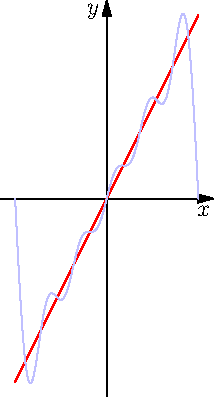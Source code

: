 size(7cm);

import graph;

int maxN = 5;


real F1(real x) {
  return 2 * x;
}

real F2(real x) {
  real result = 0;
  bool sign = true;
  for (int n = 1; n <= maxN; ++n) {
    if (sign) {
      result += sin(n * x) / n;
    } else {
      result -= sin(n * x) / n;
    }
    sign = !sign;
  }
  return 4 * result;
}

draw(graph(F1, -pi, pi, n = 50), red);
draw(graph(F2, -pi, pi, n = 500), paleblue);

xaxis("$x$",
  xmin=-pi - 0.5,
  xmax=+pi + 0.5,
  Arrow);

yaxis("$y$",
  ymin=-2 * pi - 0.5,
  ymax=2 * pi + 0.5,
  Arrow);
